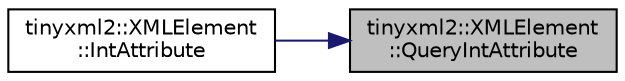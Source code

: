 digraph "tinyxml2::XMLElement::QueryIntAttribute"
{
 // LATEX_PDF_SIZE
  edge [fontname="Helvetica",fontsize="10",labelfontname="Helvetica",labelfontsize="10"];
  node [fontname="Helvetica",fontsize="10",shape=record];
  rankdir="RL";
  Node1 [label="tinyxml2::XMLElement\l::QueryIntAttribute",height=0.2,width=0.4,color="black", fillcolor="grey75", style="filled", fontcolor="black",tooltip=" "];
  Node1 -> Node2 [dir="back",color="midnightblue",fontsize="10",style="solid",fontname="Helvetica"];
  Node2 [label="tinyxml2::XMLElement\l::IntAttribute",height=0.2,width=0.4,color="black", fillcolor="white", style="filled",URL="$classtinyxml2_1_1XMLElement.html#a95a89b13bb14a2d4655e2b5b406c00d4",tooltip=" "];
}
